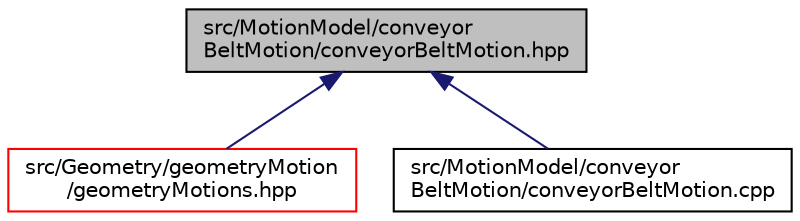 digraph "src/MotionModel/conveyorBeltMotion/conveyorBeltMotion.hpp"
{
 // LATEX_PDF_SIZE
  edge [fontname="Helvetica",fontsize="10",labelfontname="Helvetica",labelfontsize="10"];
  node [fontname="Helvetica",fontsize="10",shape=record];
  Node1 [label="src/MotionModel/conveyor\lBeltMotion/conveyorBeltMotion.hpp",height=0.2,width=0.4,color="black", fillcolor="grey75", style="filled", fontcolor="black",tooltip=" "];
  Node1 -> Node2 [dir="back",color="midnightblue",fontsize="10",style="solid",fontname="Helvetica"];
  Node2 [label="src/Geometry/geometryMotion\l/geometryMotions.hpp",height=0.2,width=0.4,color="red", fillcolor="white", style="filled",URL="$geometryMotions_8hpp.html",tooltip=" "];
  Node1 -> Node10 [dir="back",color="midnightblue",fontsize="10",style="solid",fontname="Helvetica"];
  Node10 [label="src/MotionModel/conveyor\lBeltMotion/conveyorBeltMotion.cpp",height=0.2,width=0.4,color="black", fillcolor="white", style="filled",URL="$conveyorBeltMotion_8cpp.html",tooltip=" "];
}
